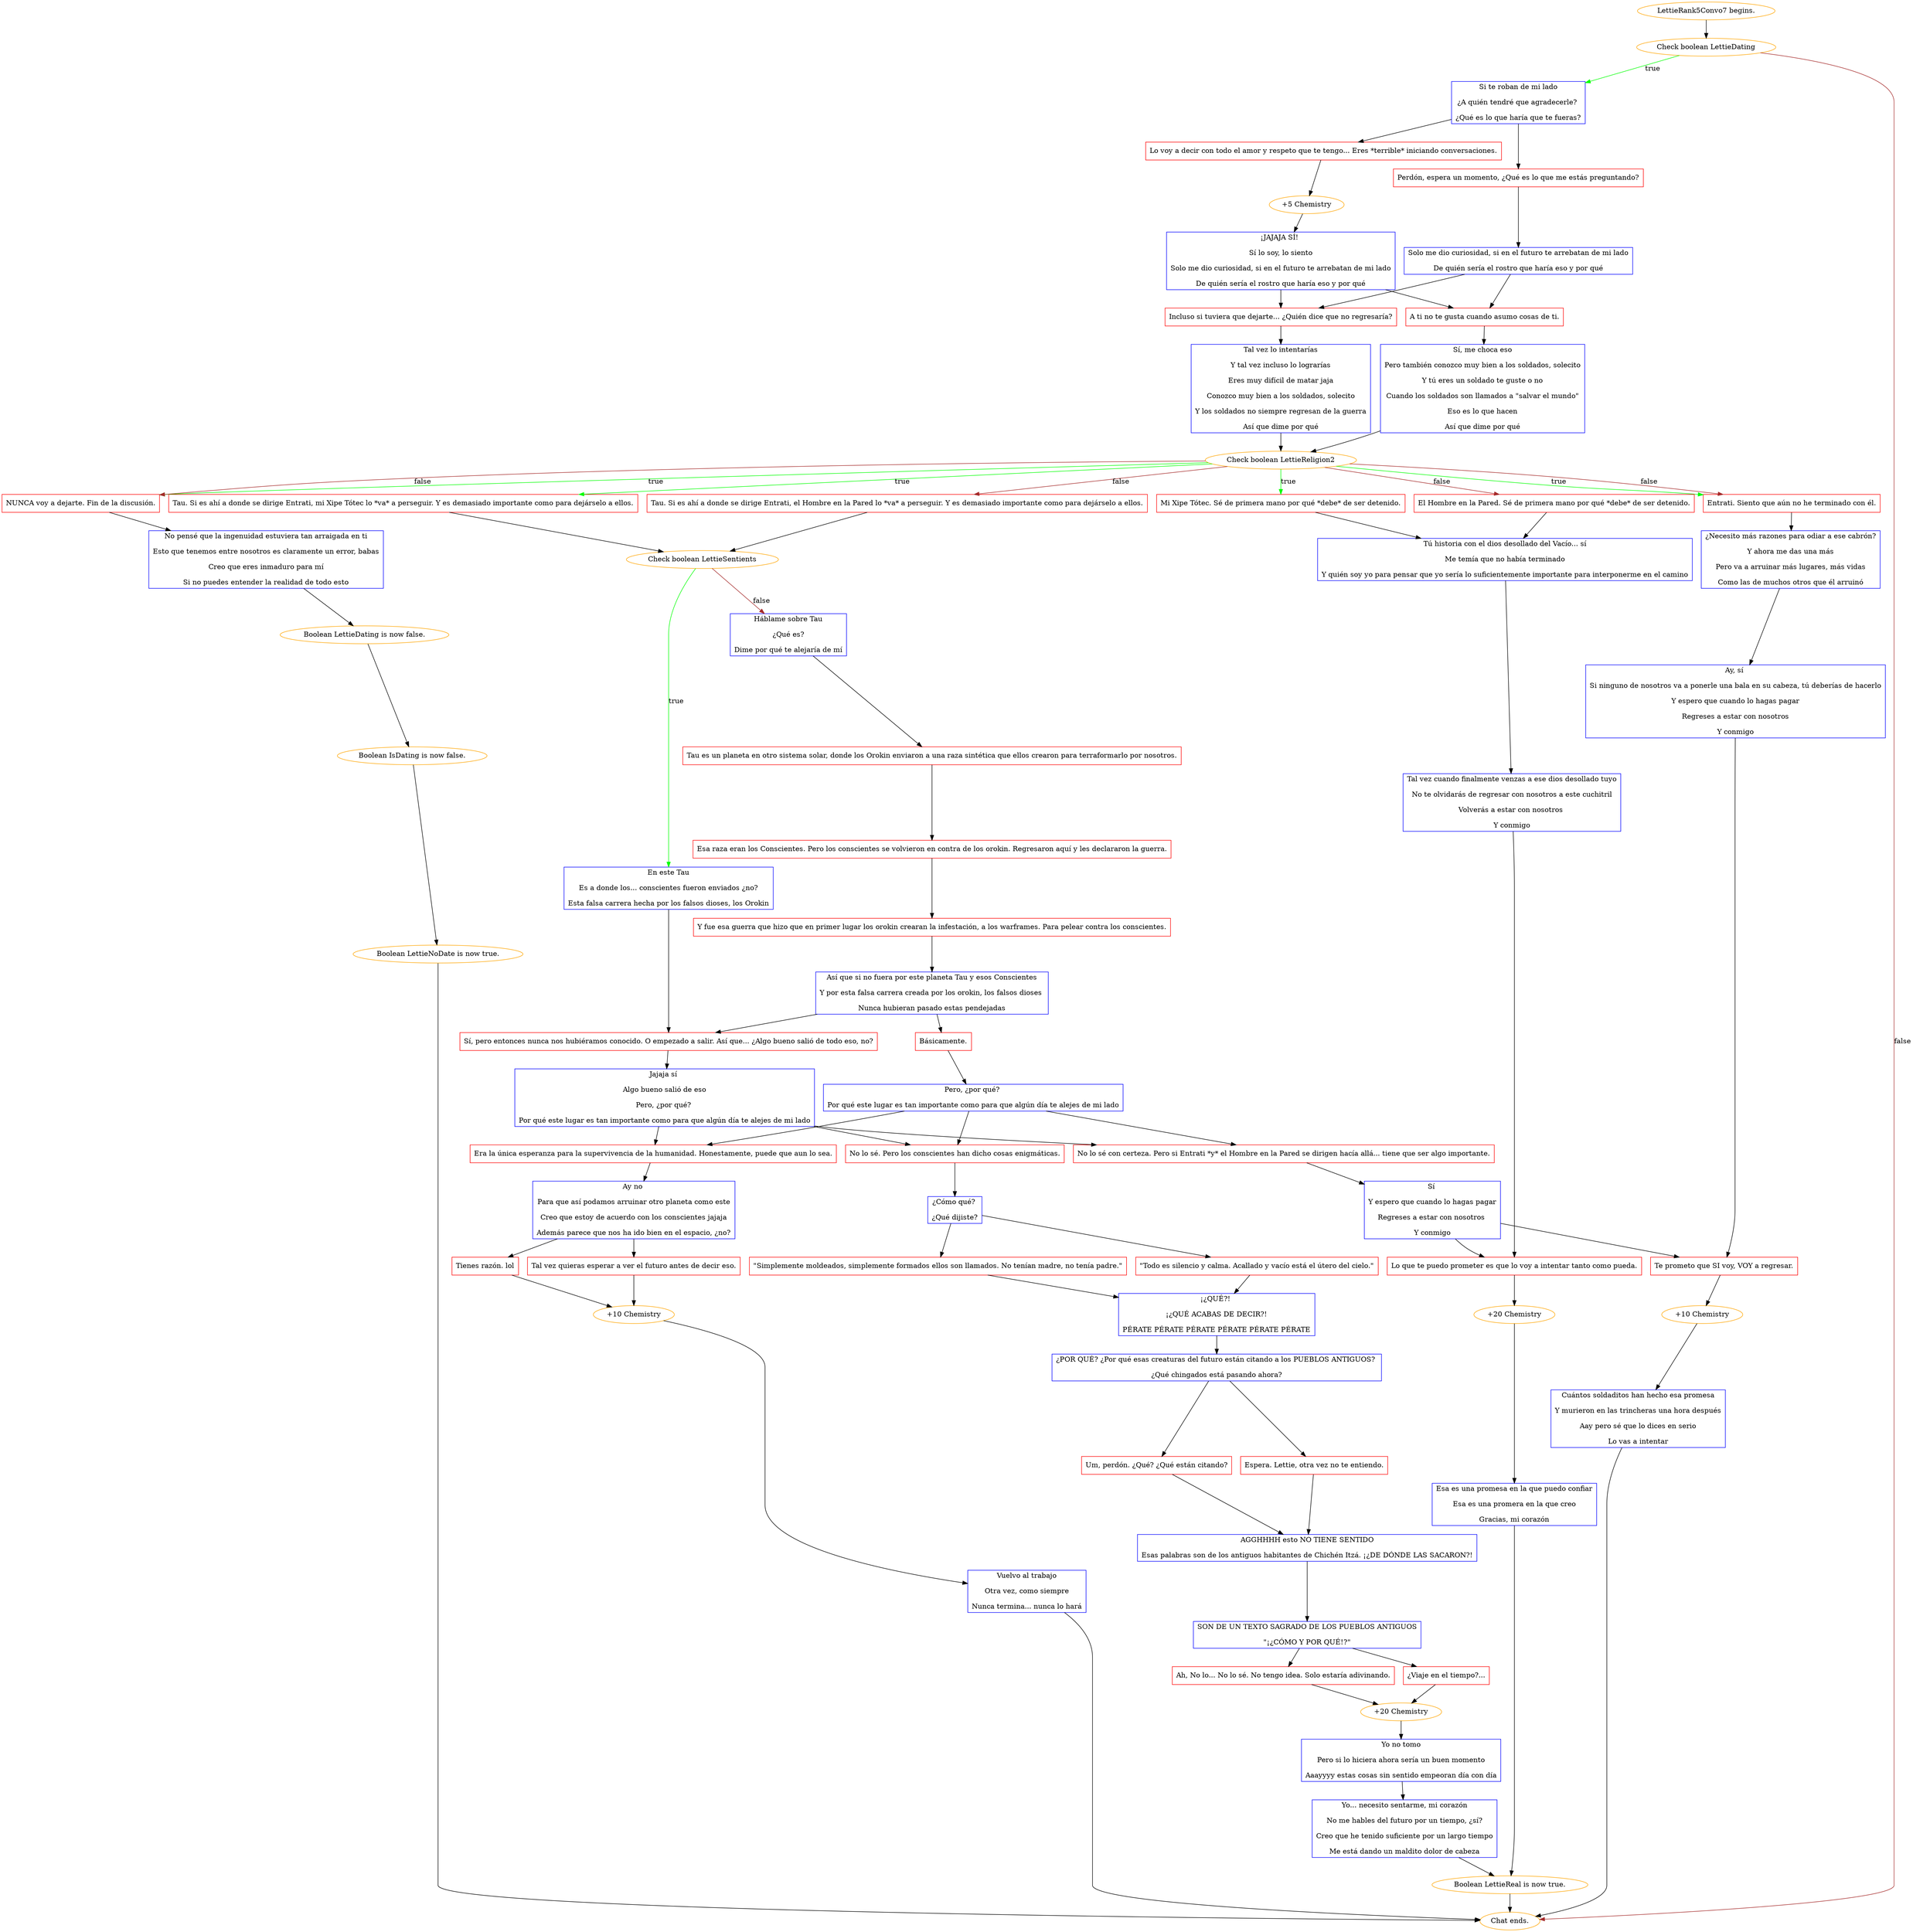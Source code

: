 digraph {
	"LettieRank5Convo7 begins." [color=orange];
		"LettieRank5Convo7 begins." -> j4288606571;
	j4288606571 [label="Check boolean LettieDating",color=orange];
		j4288606571 -> j2944313934 [label=true,color=green];
		j4288606571 -> "Chat ends." [label=false,color=brown];
	j2944313934 [label="Si te roban de mi lado
¿A quién tendré que agradecerle? 
¿Qué es lo que haría que te fueras?",shape=box,color=blue];
		j2944313934 -> j3510847086;
		j2944313934 -> j4049287981;
	"Chat ends." [color=orange];
	j3510847086 [label="Lo voy a decir con todo el amor y respeto que te tengo... Eres *terrible* iniciando conversaciones.",shape=box,color=red];
		j3510847086 -> j3826871893;
	j4049287981 [label="Perdón, espera un momento, ¿Qué es lo que me estás preguntando?",shape=box,color=red];
		j4049287981 -> j3996614814;
	j3826871893 [label="+5 Chemistry",color=orange];
		j3826871893 -> j477104694;
	j3996614814 [label="Solo me dio curiosidad, si en el futuro te arrebatan de mi lado
De quién sería el rostro que haría eso y por qué",shape=box,color=blue];
		j3996614814 -> j2716214340;
		j3996614814 -> j2713641411;
	j477104694 [label="¡JAJAJA SÍ! 
Sí lo soy, lo siento
Solo me dio curiosidad, si en el futuro te arrebatan de mi lado
De quién sería el rostro que haría eso y por qué",shape=box,color=blue];
		j477104694 -> j2716214340;
		j477104694 -> j2713641411;
	j2716214340 [label="Incluso si tuviera que dejarte... ¿Quién dice que no regresaría?",shape=box,color=red];
		j2716214340 -> j1915416346;
	j2713641411 [label="A ti no te gusta cuando asumo cosas de ti.",shape=box,color=red];
		j2713641411 -> j3085419095;
	j1915416346 [label="Tal vez lo intentarías
Y tal vez incluso lo lograrías
Eres muy difícil de matar jaja
Conozco muy bien a los soldados, solecito
Y los soldados no siempre regresan de la guerra
Así que dime por qué",shape=box,color=blue];
		j1915416346 -> j3234434887;
	j3085419095 [label="Sí, me choca eso
Pero también conozco muy bien a los soldados, solecito
Y tú eres un soldado te guste o no
Cuando los soldados son llamados a \"salvar el mundo\"
Eso es lo que hacen
Así que dime por qué",shape=box,color=blue];
		j3085419095 -> j3234434887;
	j3234434887 [label="Check boolean LettieReligion2",color=orange];
		j3234434887 -> j975589733 [label=true,color=green];
		j3234434887 -> j3758258746 [label=true,color=green];
		j3234434887 -> j1447206456 [label=true,color=green];
		j3234434887 -> j1707142569 [label=true,color=green];
		j3234434887 -> j975589733 [label=false,color=brown];
		j3234434887 -> j3189500710 [label=false,color=brown];
		j3234434887 -> j3422910152 [label=false,color=brown];
		j3234434887 -> j1707142569 [label=false,color=brown];
	j975589733 [label="Entrati. Siento que aún no he terminado con él.",shape=box,color=red];
		j975589733 -> j1092817691;
	j3758258746 [label="Mi Xipe Tótec. Sé de primera mano por qué *debe* de ser detenido.",shape=box,color=red];
		j3758258746 -> j2997498152;
	j1447206456 [label="Tau. Si es ahí a donde se dirige Entrati, mi Xipe Tótec lo *va* a perseguir. Y es demasiado importante como para dejárselo a ellos.",shape=box,color=red];
		j1447206456 -> j3204689239;
	j1707142569 [label="NUNCA voy a dejarte. Fin de la discusión.",shape=box,color=red];
		j1707142569 -> j554865421;
	j3189500710 [label="El Hombre en la Pared. Sé de primera mano por qué *debe* de ser detenido.",shape=box,color=red];
		j3189500710 -> j2997498152;
	j3422910152 [label="Tau. Si es ahí a donde se dirige Entrati, el Hombre en la Pared lo *va* a perseguir. Y es demasiado importante como para dejárselo a ellos.",shape=box,color=red];
		j3422910152 -> j3204689239;
	j1092817691 [label="¿Necesito más razones para odiar a ese cabrón?
Y ahora me das una más
Pero va a arruinar más lugares, más vidas
Como las de muchos otros que él arruinó",shape=box,color=blue];
		j1092817691 -> j401853214;
	j2997498152 [label="Tú historia con el dios desollado del Vacío... sí
Me temía que no había terminado
Y quién soy yo para pensar que yo sería lo suficientemente importante para interponerme en el camino",shape=box,color=blue];
		j2997498152 -> j3648805978;
	j3204689239 [label="Check boolean LettieSentients",color=orange];
		j3204689239 -> j1142257426 [label=true,color=green];
		j3204689239 -> j2497708191 [label=false,color=brown];
	j554865421 [label="No pensé que la ingenuidad estuviera tan arraigada en ti
Esto que tenemos entre nosotros es claramente un error, babas
Creo que eres inmaduro para mí
Si no puedes entender la realidad de todo esto",shape=box,color=blue];
		j554865421 -> j2548450594;
	j401853214 [label="Ay, sí 
Si ninguno de nosotros va a ponerle una bala en su cabeza, tú deberías de hacerlo
Y espero que cuando lo hagas pagar
Regreses a estar con nosotros
Y conmigo",shape=box,color=blue];
		j401853214 -> j3032801702;
	j3648805978 [label="Tal vez cuando finalmente venzas a ese dios desollado tuyo
No te olvidarás de regresar con nosotros a este cuchitril
Volverás a estar con nosotros 
Y conmigo",shape=box,color=blue];
		j3648805978 -> j3311991780;
	j1142257426 [label="En este Tau
Es a donde los... conscientes fueron enviados ¿no?
Esta falsa carrera hecha por los falsos dioses, los Orokin",shape=box,color=blue];
		j1142257426 -> j3688405129;
	j2497708191 [label="Háblame sobre Tau
¿Qué es?
Dime por qué te alejaría de mí",shape=box,color=blue];
		j2497708191 -> j3354331768;
	j2548450594 [label="Boolean LettieDating is now false.",color=orange];
		j2548450594 -> j4086907321;
	j3032801702 [label="Te prometo que SI voy, VOY a regresar.",shape=box,color=red];
		j3032801702 -> j3844521667;
	j3311991780 [label="Lo que te puedo prometer es que lo voy a intentar tanto como pueda.",shape=box,color=red];
		j3311991780 -> j2977061078;
	j3688405129 [label="Sí, pero entonces nunca nos hubiéramos conocido. O empezado a salir. Así que... ¿Algo bueno salió de todo eso, no?",shape=box,color=red];
		j3688405129 -> j1839014569;
	j3354331768 [label="Tau es un planeta en otro sistema solar, donde los Orokin enviaron a una raza sintética que ellos crearon para terraformarlo por nosotros.",shape=box,color=red];
		j3354331768 -> j3965821483;
	j4086907321 [label="Boolean IsDating is now false.",color=orange];
		j4086907321 -> j2703113057;
	j3844521667 [label="+10 Chemistry",color=orange];
		j3844521667 -> j4076794893;
	j2977061078 [label="+20 Chemistry",color=orange];
		j2977061078 -> j1710855192;
	j1839014569 [label="Jajaja sí 
Algo bueno salió de eso
Pero, ¿por qué? 
Por qué este lugar es tan importante como para que algún día te alejes de mi lado",shape=box,color=blue];
		j1839014569 -> j3382799053;
		j1839014569 -> j2803235092;
		j1839014569 -> j3279356808;
	j3965821483 [label="Esa raza eran los Conscientes. Pero los conscientes se volvieron en contra de los orokin. Regresaron aquí y les declararon la guerra.",shape=box,color=red];
		j3965821483 -> j3305844518;
	j2703113057 [label="Boolean LettieNoDate is now true.",color=orange];
		j2703113057 -> "Chat ends.";
	j4076794893 [label="Cuántos soldaditos han hecho esa promesa
Y murieron en las trincheras una hora después
Aay pero sé que lo dices en serio
Lo vas a intentar",shape=box,color=blue];
		j4076794893 -> "Chat ends.";
	j1710855192 [label="Esa es una promesa en la que puedo confiar
Esa es una promera en la que creo
Gracias, mi corazón",shape=box,color=blue];
		j1710855192 -> j1472871842;
	j3382799053 [label="No lo sé con certeza. Pero si Entrati *y* el Hombre en la Pared se dirigen hacía allá... tiene que ser algo importante.",shape=box,color=red];
		j3382799053 -> j1775195073;
	j2803235092 [label="Era la única esperanza para la supervivencia de la humanidad. Honestamente, puede que aun lo sea.",shape=box,color=red];
		j2803235092 -> j3245675713;
	j3279356808 [label="No lo sé. Pero los conscientes han dicho cosas enigmáticas.",shape=box,color=red];
		j3279356808 -> j4054175659;
	j3305844518 [label="Y fue esa guerra que hizo que en primer lugar los orokin crearan la infestación, a los warframes. Para pelear contra los conscientes.",shape=box,color=red];
		j3305844518 -> j3152923420;
	j1472871842 [label="Boolean LettieReal is now true.",color=orange];
		j1472871842 -> "Chat ends.";
	j1775195073 [label="Sí 
Y espero que cuando lo hagas pagar
Regreses a estar con nosotros 
Y conmigo",shape=box,color=blue];
		j1775195073 -> j3032801702;
		j1775195073 -> j3311991780;
	j3245675713 [label="Ay no 
Para que así podamos arruinar otro planeta como este
Creo que estoy de acuerdo con los conscientes jajaja
Además parece que nos ha ido bien en el espacio, ¿no?",shape=box,color=blue];
		j3245675713 -> j696103294;
		j3245675713 -> j3001859215;
	j4054175659 [label="¿Cómo qué? 
¿Qué dijiste?",shape=box,color=blue];
		j4054175659 -> j3912918916;
		j4054175659 -> j639982877;
	j3152923420 [label="Así que si no fuera por este planeta Tau y esos Conscientes
Y por esta falsa carrera creada por los orokin, los falsos dioses 
Nunca hubieran pasado estas pendejadas",shape=box,color=blue];
		j3152923420 -> j3688405129;
		j3152923420 -> j4132841362;
	j696103294 [label="Tienes razón. lol",shape=box,color=red];
		j696103294 -> j3295928762;
	j3001859215 [label="Tal vez quieras esperar a ver el futuro antes de decir eso.",shape=box,color=red];
		j3001859215 -> j3295928762;
	j3912918916 [label="\"Todo es silencio y calma. Acallado y vacío está el útero del cielo.\"",shape=box,color=red];
		j3912918916 -> j851872843;
	j639982877 [label="\"Simplemente moldeados, simplemente formados ellos son llamados. No tenían madre, no tenía padre.\"",shape=box,color=red];
		j639982877 -> j851872843;
	j4132841362 [label="Básicamente.",shape=box,color=red];
		j4132841362 -> j3193828964;
	j3295928762 [label="+10 Chemistry",color=orange];
		j3295928762 -> j794621281;
	j851872843 [label="¡¿QUÉ?! 
¡¿QUÉ ACABAS DE DECIR?!
PÉRATE PÉRATE PÉRATE PÉRATE PÉRATE PÉRATE",shape=box,color=blue];
		j851872843 -> j1854640432;
	j3193828964 [label="Pero, ¿por qué? 
Por qué este lugar es tan importante como para que algún día te alejes de mi lado",shape=box,color=blue];
		j3193828964 -> j3382799053;
		j3193828964 -> j2803235092;
		j3193828964 -> j3279356808;
	j794621281 [label="Vuelvo al trabajo
Otra vez, como siempre
Nunca termina... nunca lo hará",shape=box,color=blue];
		j794621281 -> "Chat ends.";
	j1854640432 [label="¿POR QUÉ? ¿Por qué esas creaturas del futuro están citando a los PUEBLOS ANTIGUOS? 
¿Qué chingados está pasando ahora?",shape=box,color=blue];
		j1854640432 -> j1804833805;
		j1854640432 -> j3890659442;
	j1804833805 [label="Um, perdón. ¿Qué? ¿Qué están citando?",shape=box,color=red];
		j1804833805 -> j1160782327;
	j3890659442 [label="Espera. Lettie, otra vez no te entiendo.",shape=box,color=red];
		j3890659442 -> j1160782327;
	j1160782327 [label="AGGHHHH esto NO TIENE SENTIDO
Esas palabras son de los antiguos habitantes de Chichén Itzá. ¡¿DE DÓNDE LAS SACARON?!",shape=box,color=blue];
		j1160782327 -> j3407473038;
	j3407473038 [label="SON DE UN TEXTO SAGRADO DE LOS PUEBLOS ANTIGUOS
\"¡¿CÓMO Y POR QUÉ!?\"",shape=box,color=blue];
		j3407473038 -> j1994952227;
		j3407473038 -> j1114307524;
	j1994952227 [label="Ah, No lo... No lo sé. No tengo idea. Solo estaría adivinando.",shape=box,color=red];
		j1994952227 -> j657823892;
	j1114307524 [label="¿Viaje en el tiempo?...",shape=box,color=red];
		j1114307524 -> j657823892;
	j657823892 [label="+20 Chemistry",color=orange];
		j657823892 -> j2925119646;
	j2925119646 [label="Yo no tomo
Pero si lo hiciera ahora sería un buen momento
Aaayyyy estas cosas sin sentido empeoran día con día",shape=box,color=blue];
		j2925119646 -> j1247293808;
	j1247293808 [label="Yo... necesito sentarme, mi corazón
No me hables del futuro por un tiempo, ¿sí?
Creo que he tenido suficiente por un largo tiempo
Me está dando un maldito dolor de cabeza",shape=box,color=blue];
		j1247293808 -> j1472871842;
}